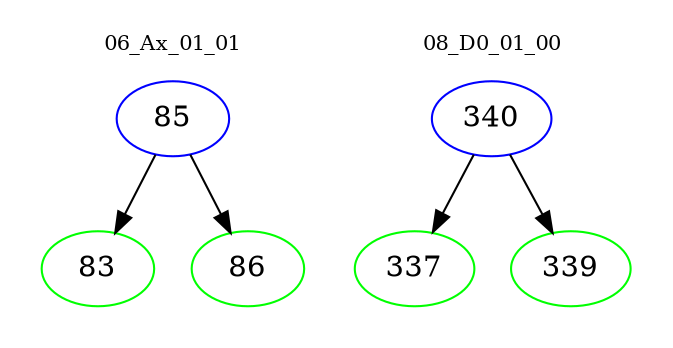 digraph{
subgraph cluster_0 {
color = white
label = "06_Ax_01_01";
fontsize=10;
T0_85 [label="85", color="blue"]
T0_85 -> T0_83 [color="black"]
T0_83 [label="83", color="green"]
T0_85 -> T0_86 [color="black"]
T0_86 [label="86", color="green"]
}
subgraph cluster_1 {
color = white
label = "08_D0_01_00";
fontsize=10;
T1_340 [label="340", color="blue"]
T1_340 -> T1_337 [color="black"]
T1_337 [label="337", color="green"]
T1_340 -> T1_339 [color="black"]
T1_339 [label="339", color="green"]
}
}
